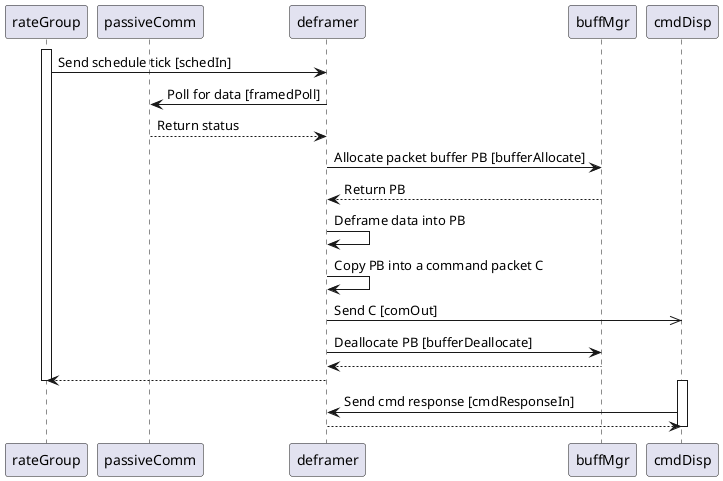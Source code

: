 @startuml

participant rateGroup order 1
participant passiveComm order 2
participant deframer order 3
participant buffMgr order 4
participant cmdDisp order 5

activate rateGroup

rateGroup -> deframer: Send schedule tick [schedIn]

deframer -> passiveComm: Poll for data [framedPoll]
passiveComm --> deframer: Return status

deframer -> buffMgr: Allocate packet buffer PB [bufferAllocate]
buffMgr --> deframer: Return PB

deframer -> deframer: Deframe data into PB
deframer -> deframer: Copy PB into a command packet C
deframer ->> cmdDisp: Send C [comOut]

deframer -> buffMgr: Deallocate PB [bufferDeallocate]
buffMgr --> deframer

deframer --> rateGroup

deactivate rateGroup

activate cmdDisp
cmdDisp -> deframer: Send cmd response [cmdResponseIn]
deframer --> cmdDisp
deactivate cmdDisp

@enduml
